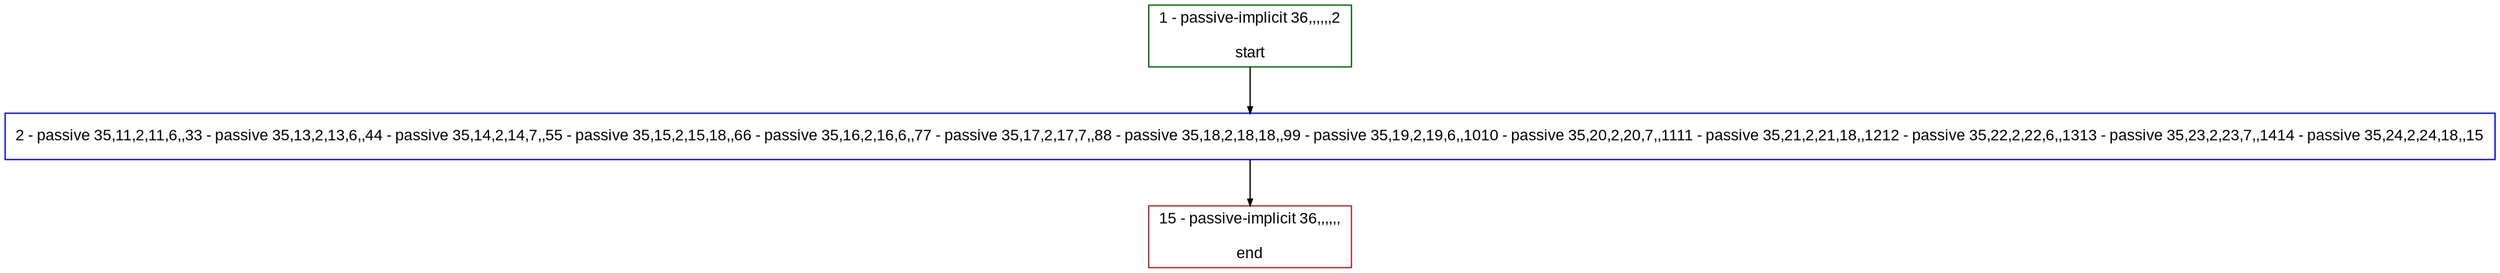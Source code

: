 digraph "" {
  graph [bgcolor="white", fillcolor="#FFFFCC", pack="true", packmode="clust", fontname="Arial", label="", fontsize="12", compound="true", style="rounded,filled"];
  node [node_initialized="no", fillcolor="white", fontname="Arial", label="", color="grey", fontsize="12", fixedsize="false", compound="true", shape="rectangle", style="filled"];
  edge [arrowtail="none", lhead="", fontcolor="black", fontname="Arial", label="", color="black", fontsize="12", arrowhead="normal", arrowsize="0.5", compound="true", ltail="", dir="forward"];
  __N1 [fillcolor="#ffffff", label="2 - passive 35,11,2,11,6,,33 - passive 35,13,2,13,6,,44 - passive 35,14,2,14,7,,55 - passive 35,15,2,15,18,,66 - passive 35,16,2,16,6,,77 - passive 35,17,2,17,7,,88 - passive 35,18,2,18,18,,99 - passive 35,19,2,19,6,,1010 - passive 35,20,2,20,7,,1111 - passive 35,21,2,21,18,,1212 - passive 35,22,2,22,6,,1313 - passive 35,23,2,23,7,,1414 - passive 35,24,2,24,18,,15", color="#0000ff", shape="box", style="filled"];
  __N2 [fillcolor="#ffffff", label="1 - passive-implicit 36,,,,,,2\n\nstart", color="#006400", shape="box", style="filled"];
  __N3 [fillcolor="#ffffff", label="15 - passive-implicit 36,,,,,,\n\nend", color="#a52a2a", shape="box", style="filled"];
  __N2 -> __N1 [arrowtail="none", color="#000000", label="", arrowhead="normal", dir="forward"];
  __N1 -> __N3 [arrowtail="none", color="#000000", label="", arrowhead="normal", dir="forward"];
}
